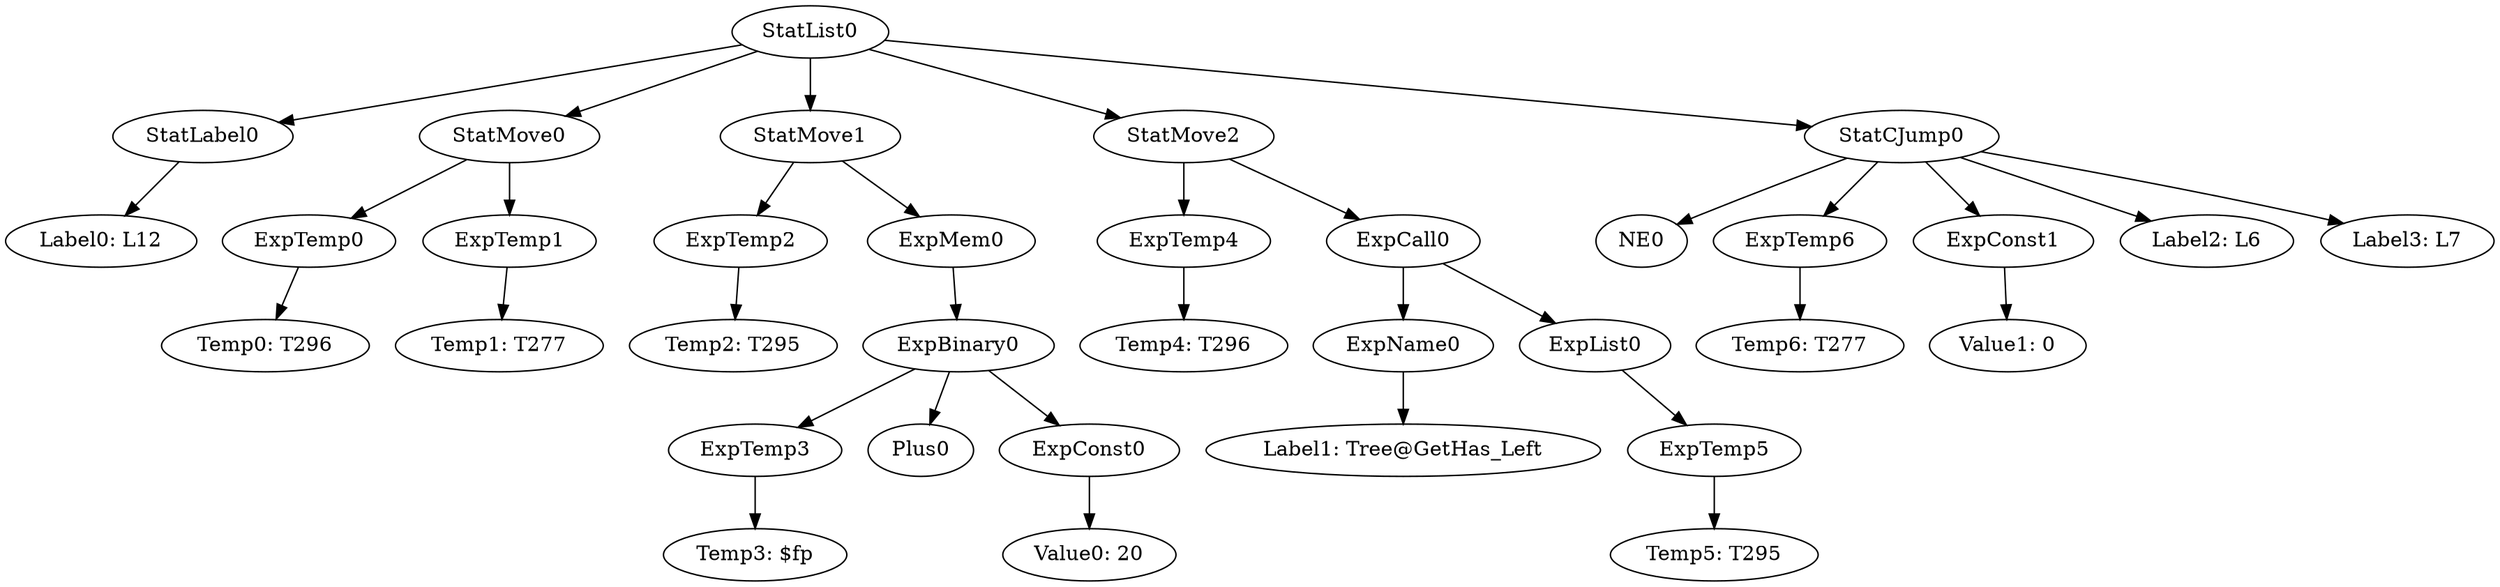 digraph {
	ordering = out;
	ExpTemp6 -> "Temp6: T277";
	StatCJump0 -> NE0;
	StatCJump0 -> ExpTemp6;
	StatCJump0 -> ExpConst1;
	StatCJump0 -> "Label2: L6";
	StatCJump0 -> "Label3: L7";
	ExpList0 -> ExpTemp5;
	ExpTemp5 -> "Temp5: T295";
	ExpName0 -> "Label1: Tree@GetHas_Left";
	ExpCall0 -> ExpName0;
	ExpCall0 -> ExpList0;
	ExpTemp4 -> "Temp4: T296";
	ExpMem0 -> ExpBinary0;
	StatMove0 -> ExpTemp0;
	StatMove0 -> ExpTemp1;
	ExpBinary0 -> ExpTemp3;
	ExpBinary0 -> Plus0;
	ExpBinary0 -> ExpConst0;
	ExpTemp0 -> "Temp0: T296";
	StatList0 -> StatLabel0;
	StatList0 -> StatMove0;
	StatList0 -> StatMove1;
	StatList0 -> StatMove2;
	StatList0 -> StatCJump0;
	StatLabel0 -> "Label0: L12";
	StatMove2 -> ExpTemp4;
	StatMove2 -> ExpCall0;
	ExpTemp2 -> "Temp2: T295";
	ExpTemp3 -> "Temp3: $fp";
	ExpConst0 -> "Value0: 20";
	ExpTemp1 -> "Temp1: T277";
	ExpConst1 -> "Value1: 0";
	StatMove1 -> ExpTemp2;
	StatMove1 -> ExpMem0;
}

